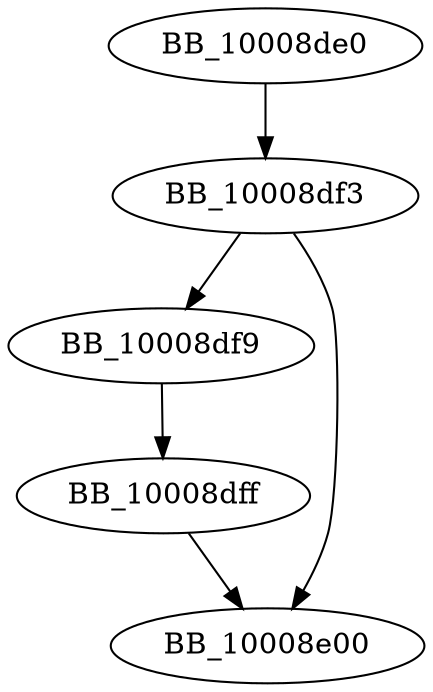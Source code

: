 DiGraph sub_10008DE0{
BB_10008de0->BB_10008df3
BB_10008df3->BB_10008df9
BB_10008df3->BB_10008e00
BB_10008df9->BB_10008dff
BB_10008dff->BB_10008e00
}

